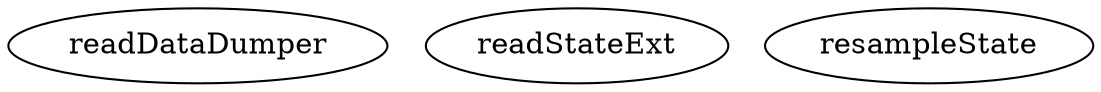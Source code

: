 /* Created by mdot for Matlab */
digraph m2html {

  readDataDumper [URL="readDataDumper.html"];
  readStateExt [URL="readStateExt.html"];
  resampleState [URL="resampleState.html"];
}